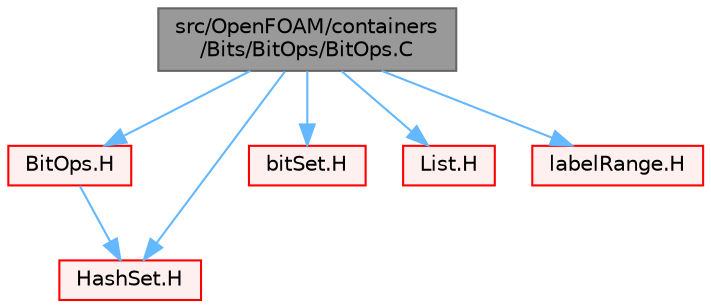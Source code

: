 digraph "src/OpenFOAM/containers/Bits/BitOps/BitOps.C"
{
 // LATEX_PDF_SIZE
  bgcolor="transparent";
  edge [fontname=Helvetica,fontsize=10,labelfontname=Helvetica,labelfontsize=10];
  node [fontname=Helvetica,fontsize=10,shape=box,height=0.2,width=0.4];
  Node1 [id="Node000001",label="src/OpenFOAM/containers\l/Bits/BitOps/BitOps.C",height=0.2,width=0.4,color="gray40", fillcolor="grey60", style="filled", fontcolor="black",tooltip=" "];
  Node1 -> Node2 [id="edge1_Node000001_Node000002",color="steelblue1",style="solid",tooltip=" "];
  Node2 [id="Node000002",label="BitOps.H",height=0.2,width=0.4,color="red", fillcolor="#FFF0F0", style="filled",URL="$BitOps_8H.html",tooltip=" "];
  Node2 -> Node82 [id="edge2_Node000002_Node000082",color="steelblue1",style="solid",tooltip=" "];
  Node82 [id="Node000082",label="HashSet.H",height=0.2,width=0.4,color="red", fillcolor="#FFF0F0", style="filled",URL="$HashSet_8H.html",tooltip=" "];
  Node1 -> Node105 [id="edge3_Node000001_Node000105",color="steelblue1",style="solid",tooltip=" "];
  Node105 [id="Node000105",label="bitSet.H",height=0.2,width=0.4,color="red", fillcolor="#FFF0F0", style="filled",URL="$bitSet_8H.html",tooltip=" "];
  Node1 -> Node82 [id="edge4_Node000001_Node000082",color="steelblue1",style="solid",tooltip=" "];
  Node1 -> Node94 [id="edge5_Node000001_Node000094",color="steelblue1",style="solid",tooltip=" "];
  Node94 [id="Node000094",label="List.H",height=0.2,width=0.4,color="red", fillcolor="#FFF0F0", style="filled",URL="$List_8H.html",tooltip=" "];
  Node1 -> Node109 [id="edge6_Node000001_Node000109",color="steelblue1",style="solid",tooltip=" "];
  Node109 [id="Node000109",label="labelRange.H",height=0.2,width=0.4,color="red", fillcolor="#FFF0F0", style="filled",URL="$labelRange_8H.html",tooltip=" "];
}
